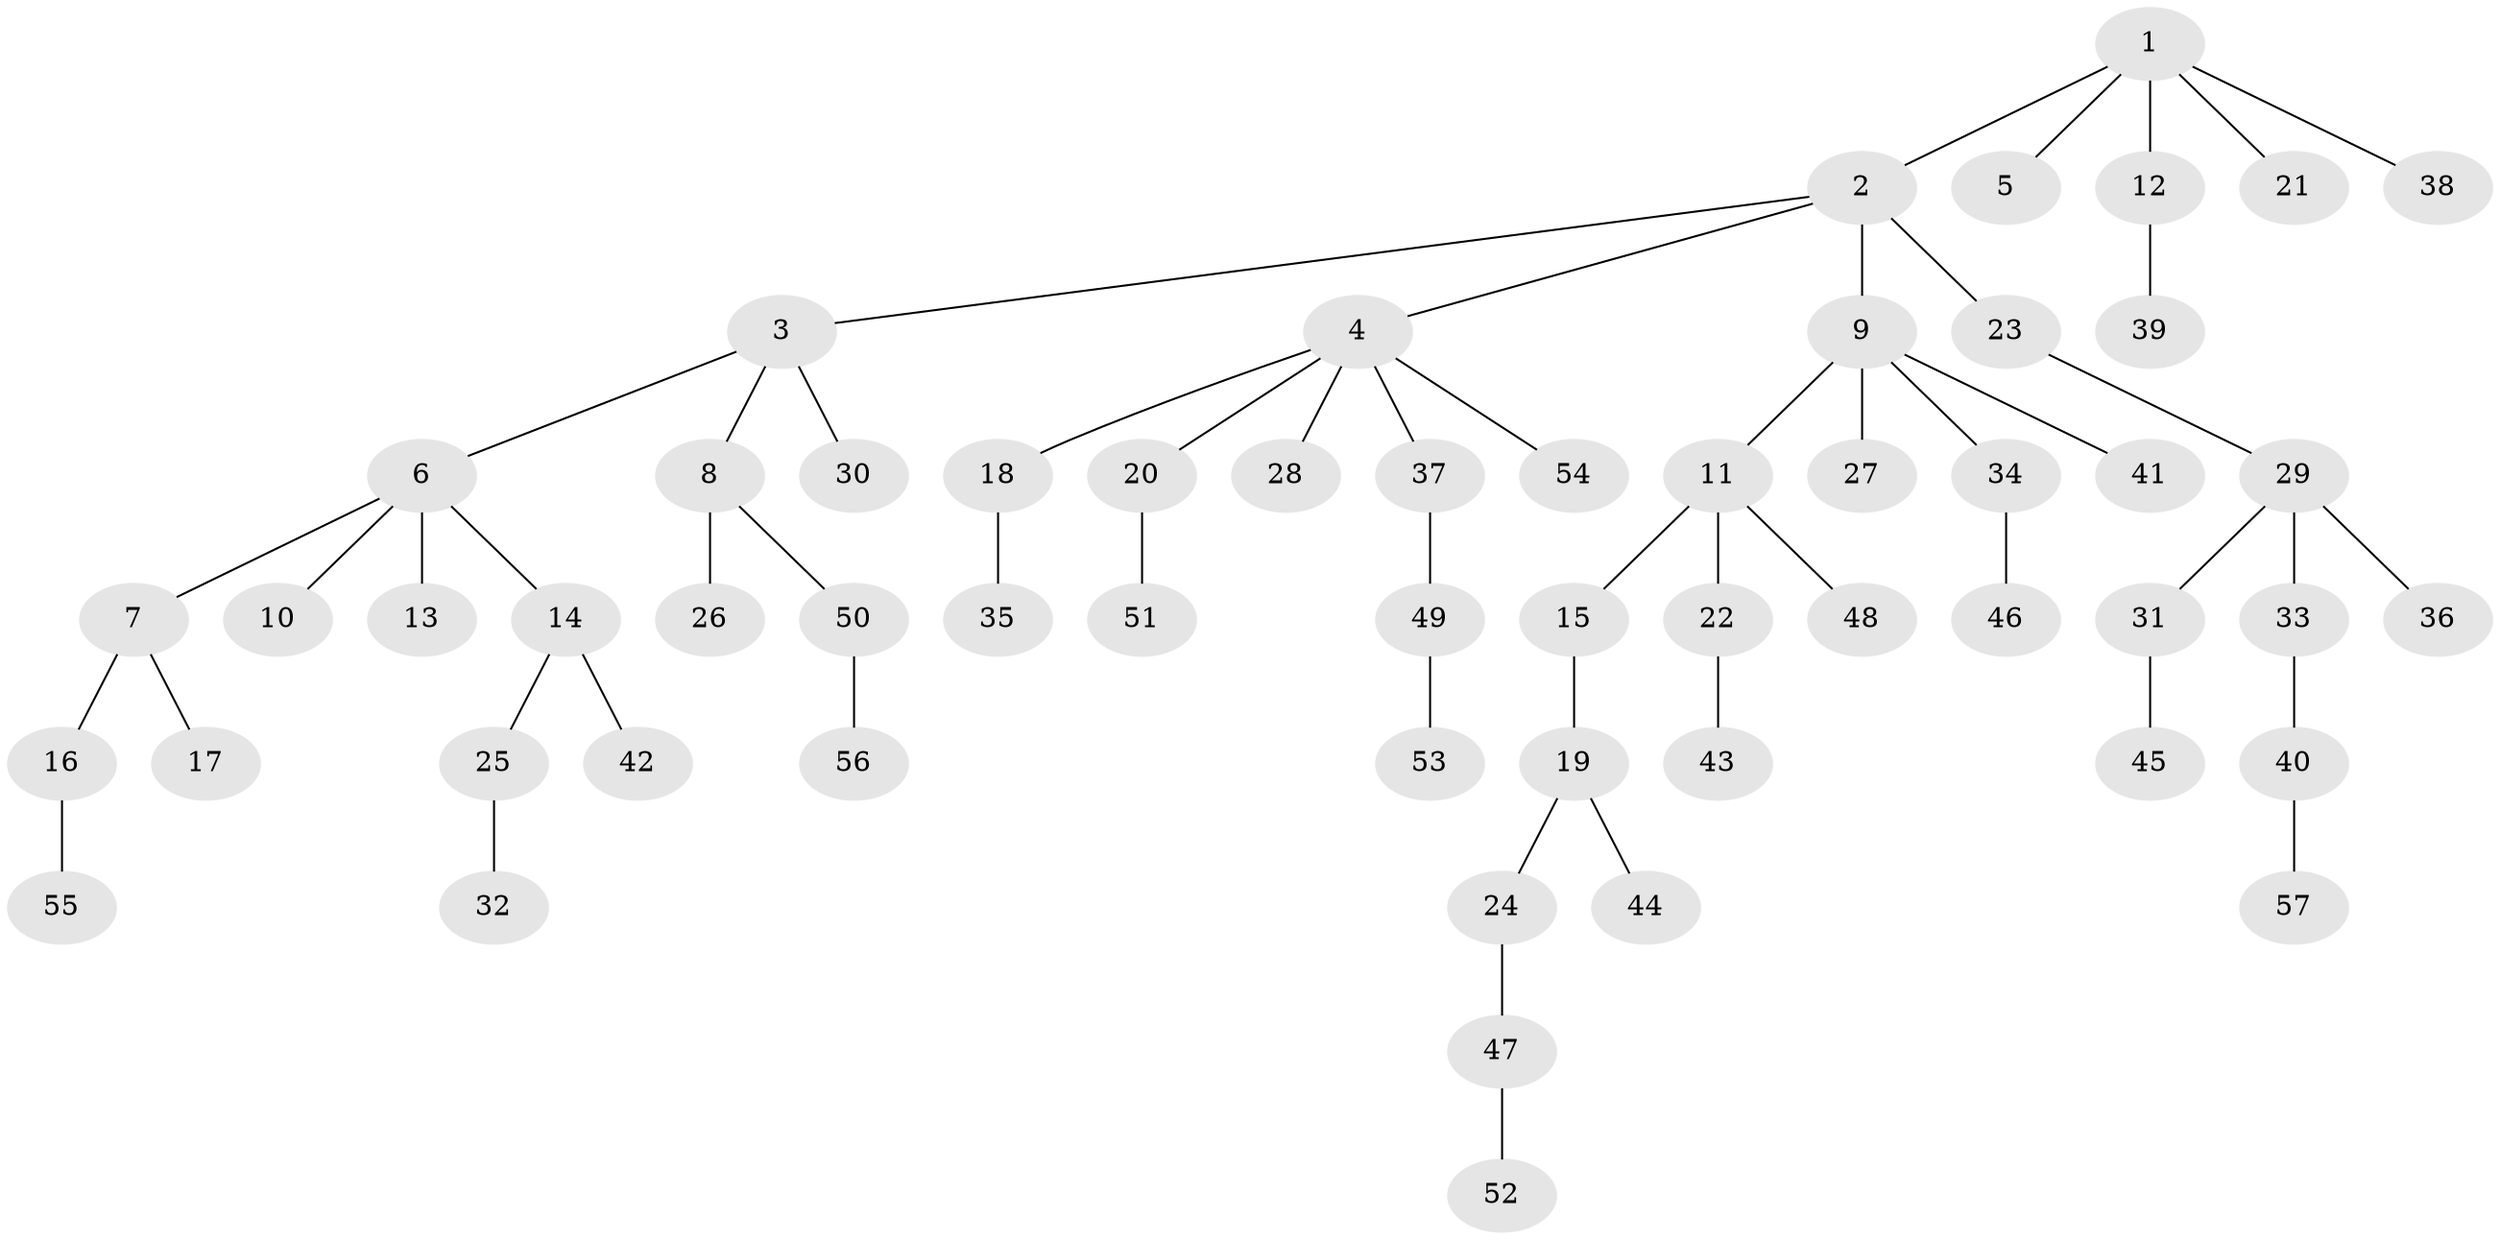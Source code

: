 // Generated by graph-tools (version 1.1) at 2025/11/02/27/25 16:11:25]
// undirected, 57 vertices, 56 edges
graph export_dot {
graph [start="1"]
  node [color=gray90,style=filled];
  1;
  2;
  3;
  4;
  5;
  6;
  7;
  8;
  9;
  10;
  11;
  12;
  13;
  14;
  15;
  16;
  17;
  18;
  19;
  20;
  21;
  22;
  23;
  24;
  25;
  26;
  27;
  28;
  29;
  30;
  31;
  32;
  33;
  34;
  35;
  36;
  37;
  38;
  39;
  40;
  41;
  42;
  43;
  44;
  45;
  46;
  47;
  48;
  49;
  50;
  51;
  52;
  53;
  54;
  55;
  56;
  57;
  1 -- 2;
  1 -- 5;
  1 -- 12;
  1 -- 21;
  1 -- 38;
  2 -- 3;
  2 -- 4;
  2 -- 9;
  2 -- 23;
  3 -- 6;
  3 -- 8;
  3 -- 30;
  4 -- 18;
  4 -- 20;
  4 -- 28;
  4 -- 37;
  4 -- 54;
  6 -- 7;
  6 -- 10;
  6 -- 13;
  6 -- 14;
  7 -- 16;
  7 -- 17;
  8 -- 26;
  8 -- 50;
  9 -- 11;
  9 -- 27;
  9 -- 34;
  9 -- 41;
  11 -- 15;
  11 -- 22;
  11 -- 48;
  12 -- 39;
  14 -- 25;
  14 -- 42;
  15 -- 19;
  16 -- 55;
  18 -- 35;
  19 -- 24;
  19 -- 44;
  20 -- 51;
  22 -- 43;
  23 -- 29;
  24 -- 47;
  25 -- 32;
  29 -- 31;
  29 -- 33;
  29 -- 36;
  31 -- 45;
  33 -- 40;
  34 -- 46;
  37 -- 49;
  40 -- 57;
  47 -- 52;
  49 -- 53;
  50 -- 56;
}
